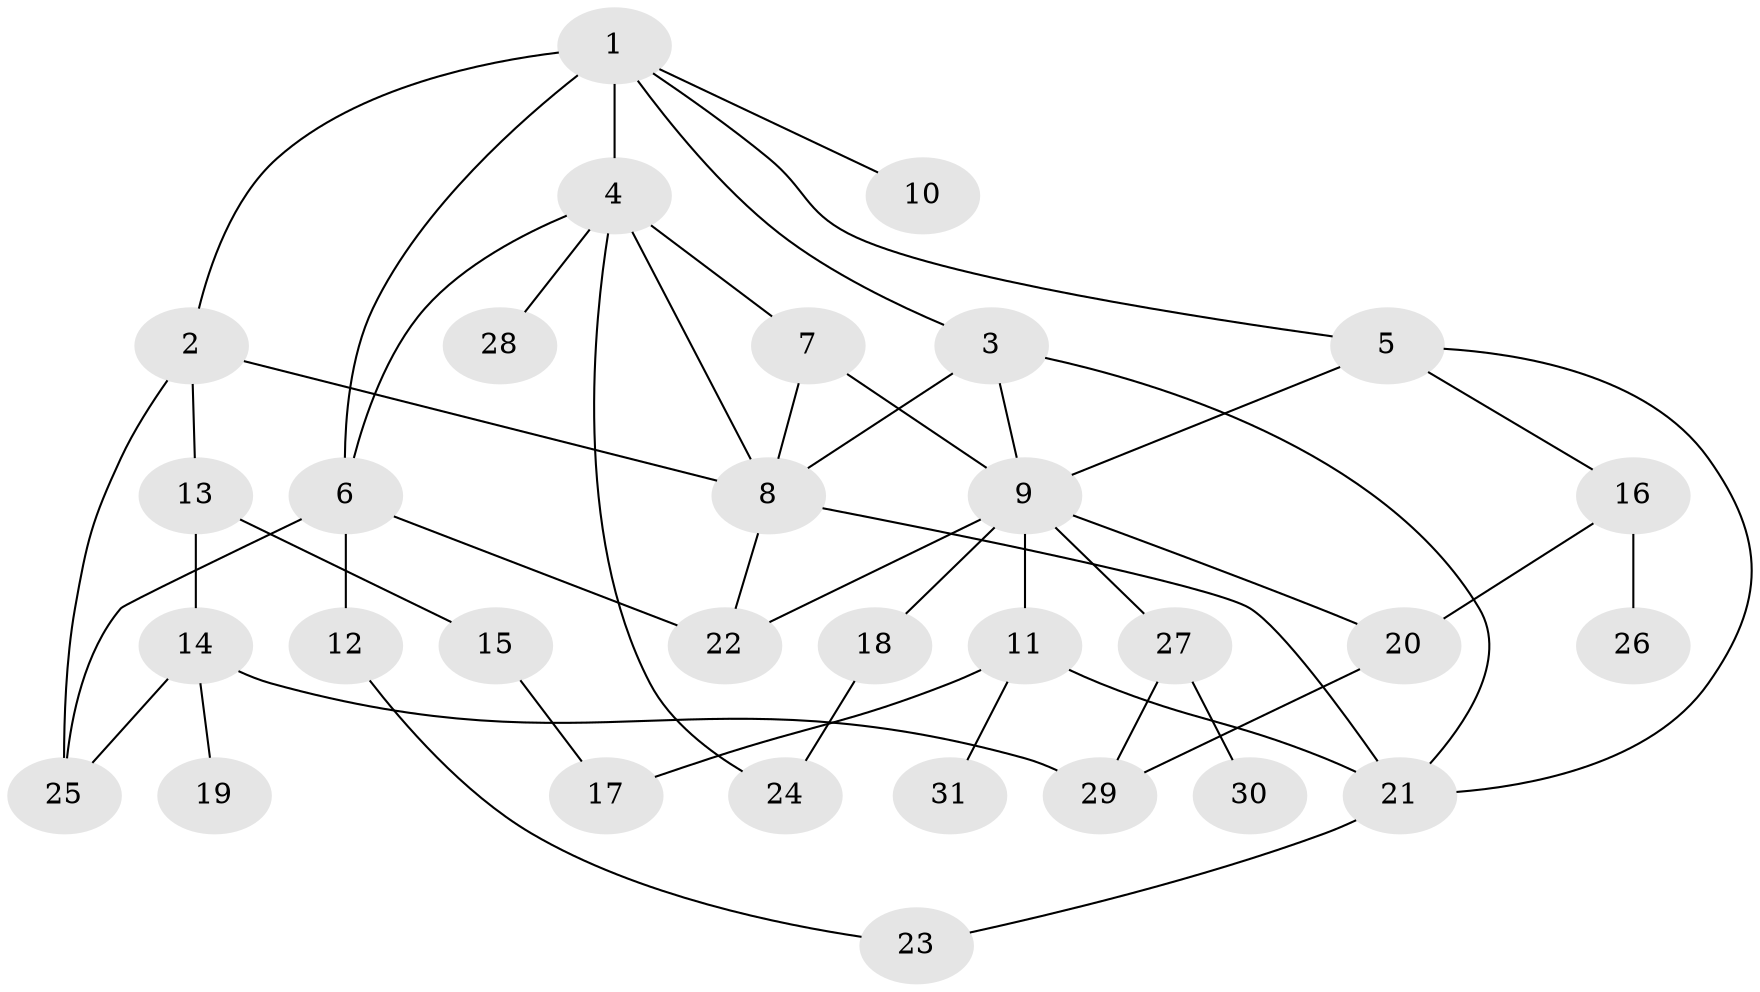 // original degree distribution, {7: 0.01639344262295082, 5: 0.06557377049180328, 4: 0.14754098360655737, 3: 0.21311475409836064, 6: 0.03278688524590164, 2: 0.32786885245901637, 1: 0.19672131147540983}
// Generated by graph-tools (version 1.1) at 2025/34/03/09/25 02:34:26]
// undirected, 31 vertices, 49 edges
graph export_dot {
graph [start="1"]
  node [color=gray90,style=filled];
  1;
  2;
  3;
  4;
  5;
  6;
  7;
  8;
  9;
  10;
  11;
  12;
  13;
  14;
  15;
  16;
  17;
  18;
  19;
  20;
  21;
  22;
  23;
  24;
  25;
  26;
  27;
  28;
  29;
  30;
  31;
  1 -- 2 [weight=1.0];
  1 -- 3 [weight=1.0];
  1 -- 4 [weight=2.0];
  1 -- 5 [weight=1.0];
  1 -- 6 [weight=1.0];
  1 -- 10 [weight=1.0];
  2 -- 8 [weight=1.0];
  2 -- 13 [weight=1.0];
  2 -- 25 [weight=1.0];
  3 -- 8 [weight=1.0];
  3 -- 9 [weight=1.0];
  3 -- 21 [weight=1.0];
  4 -- 6 [weight=1.0];
  4 -- 7 [weight=1.0];
  4 -- 8 [weight=1.0];
  4 -- 24 [weight=1.0];
  4 -- 28 [weight=1.0];
  5 -- 9 [weight=1.0];
  5 -- 16 [weight=1.0];
  5 -- 21 [weight=1.0];
  6 -- 12 [weight=2.0];
  6 -- 22 [weight=1.0];
  6 -- 25 [weight=1.0];
  7 -- 8 [weight=1.0];
  7 -- 9 [weight=1.0];
  8 -- 21 [weight=1.0];
  8 -- 22 [weight=1.0];
  9 -- 11 [weight=2.0];
  9 -- 18 [weight=1.0];
  9 -- 20 [weight=1.0];
  9 -- 22 [weight=1.0];
  9 -- 27 [weight=1.0];
  11 -- 17 [weight=1.0];
  11 -- 21 [weight=1.0];
  11 -- 31 [weight=1.0];
  12 -- 23 [weight=1.0];
  13 -- 14 [weight=1.0];
  13 -- 15 [weight=1.0];
  14 -- 19 [weight=1.0];
  14 -- 25 [weight=1.0];
  14 -- 29 [weight=1.0];
  15 -- 17 [weight=1.0];
  16 -- 20 [weight=1.0];
  16 -- 26 [weight=1.0];
  18 -- 24 [weight=1.0];
  20 -- 29 [weight=1.0];
  21 -- 23 [weight=1.0];
  27 -- 29 [weight=1.0];
  27 -- 30 [weight=1.0];
}
